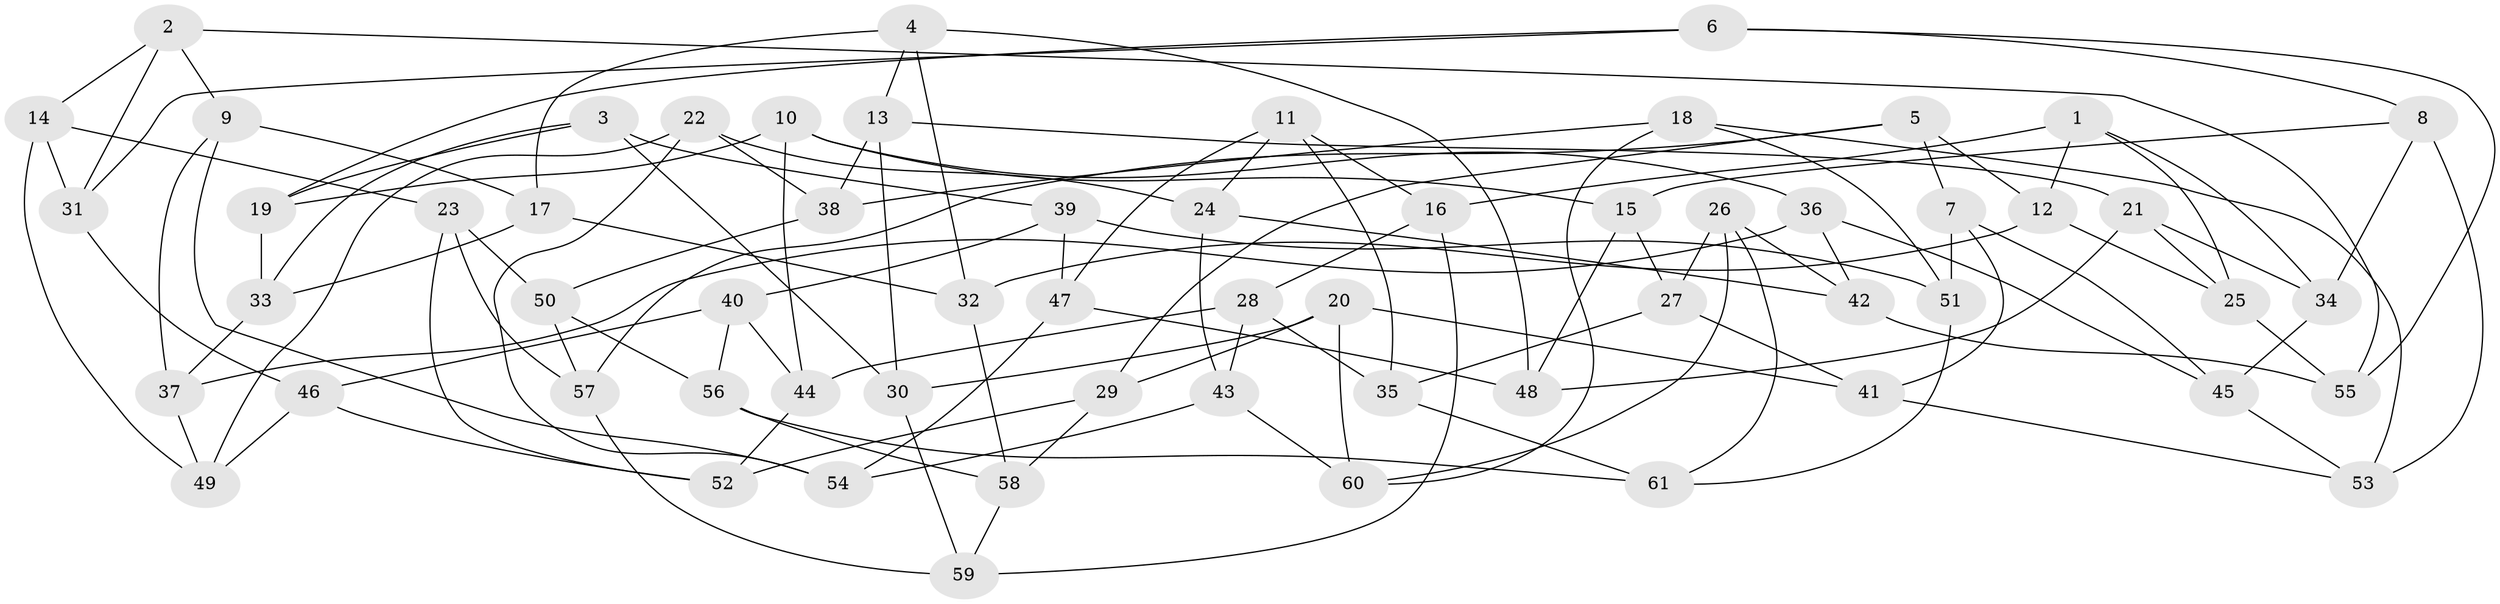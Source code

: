 // Generated by graph-tools (version 1.1) at 2025/37/03/09/25 02:37:51]
// undirected, 61 vertices, 122 edges
graph export_dot {
graph [start="1"]
  node [color=gray90,style=filled];
  1;
  2;
  3;
  4;
  5;
  6;
  7;
  8;
  9;
  10;
  11;
  12;
  13;
  14;
  15;
  16;
  17;
  18;
  19;
  20;
  21;
  22;
  23;
  24;
  25;
  26;
  27;
  28;
  29;
  30;
  31;
  32;
  33;
  34;
  35;
  36;
  37;
  38;
  39;
  40;
  41;
  42;
  43;
  44;
  45;
  46;
  47;
  48;
  49;
  50;
  51;
  52;
  53;
  54;
  55;
  56;
  57;
  58;
  59;
  60;
  61;
  1 -- 12;
  1 -- 16;
  1 -- 25;
  1 -- 34;
  2 -- 14;
  2 -- 55;
  2 -- 9;
  2 -- 31;
  3 -- 39;
  3 -- 30;
  3 -- 33;
  3 -- 19;
  4 -- 17;
  4 -- 48;
  4 -- 13;
  4 -- 32;
  5 -- 12;
  5 -- 57;
  5 -- 29;
  5 -- 7;
  6 -- 31;
  6 -- 8;
  6 -- 19;
  6 -- 55;
  7 -- 51;
  7 -- 41;
  7 -- 45;
  8 -- 34;
  8 -- 15;
  8 -- 53;
  9 -- 37;
  9 -- 54;
  9 -- 17;
  10 -- 44;
  10 -- 36;
  10 -- 15;
  10 -- 19;
  11 -- 16;
  11 -- 24;
  11 -- 35;
  11 -- 47;
  12 -- 32;
  12 -- 25;
  13 -- 21;
  13 -- 30;
  13 -- 38;
  14 -- 49;
  14 -- 31;
  14 -- 23;
  15 -- 48;
  15 -- 27;
  16 -- 28;
  16 -- 59;
  17 -- 33;
  17 -- 32;
  18 -- 51;
  18 -- 60;
  18 -- 38;
  18 -- 53;
  19 -- 33;
  20 -- 30;
  20 -- 60;
  20 -- 41;
  20 -- 29;
  21 -- 34;
  21 -- 48;
  21 -- 25;
  22 -- 24;
  22 -- 49;
  22 -- 54;
  22 -- 38;
  23 -- 52;
  23 -- 57;
  23 -- 50;
  24 -- 43;
  24 -- 42;
  25 -- 55;
  26 -- 60;
  26 -- 61;
  26 -- 27;
  26 -- 42;
  27 -- 41;
  27 -- 35;
  28 -- 43;
  28 -- 44;
  28 -- 35;
  29 -- 52;
  29 -- 58;
  30 -- 59;
  31 -- 46;
  32 -- 58;
  33 -- 37;
  34 -- 45;
  35 -- 61;
  36 -- 45;
  36 -- 42;
  36 -- 37;
  37 -- 49;
  38 -- 50;
  39 -- 51;
  39 -- 40;
  39 -- 47;
  40 -- 46;
  40 -- 44;
  40 -- 56;
  41 -- 53;
  42 -- 55;
  43 -- 54;
  43 -- 60;
  44 -- 52;
  45 -- 53;
  46 -- 49;
  46 -- 52;
  47 -- 54;
  47 -- 48;
  50 -- 57;
  50 -- 56;
  51 -- 61;
  56 -- 58;
  56 -- 61;
  57 -- 59;
  58 -- 59;
}
